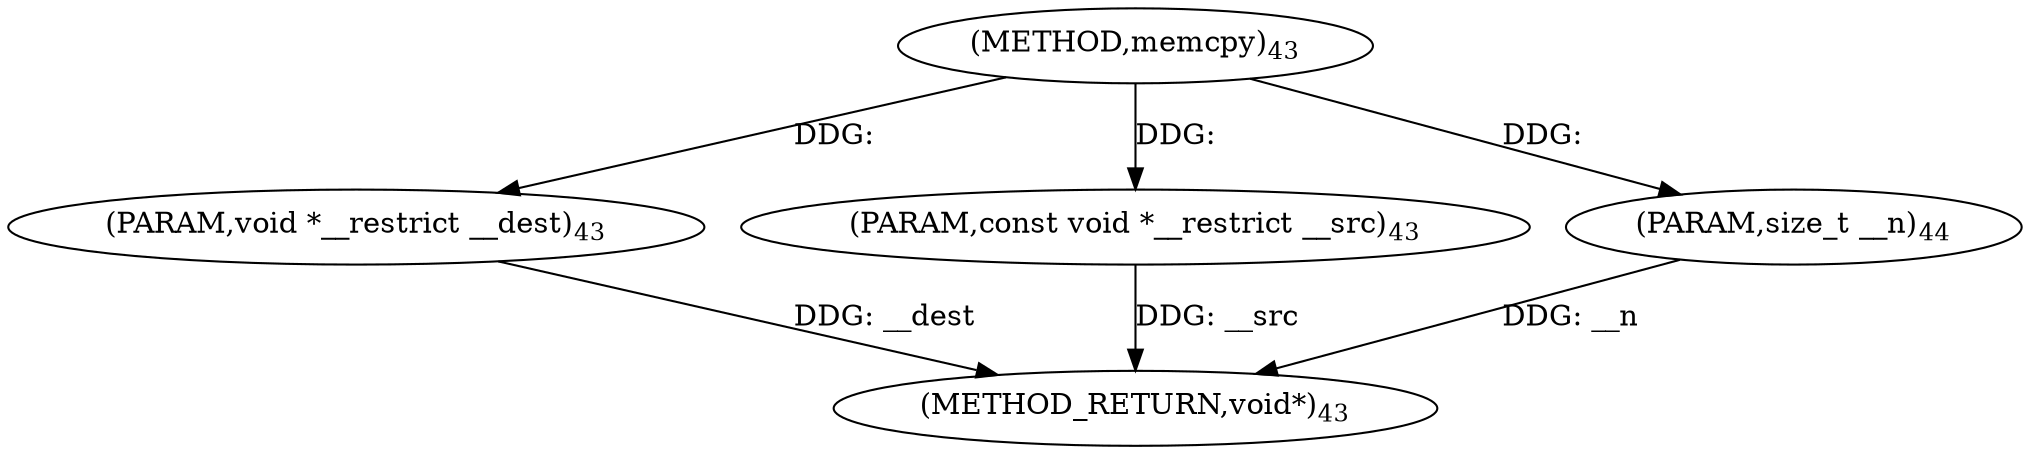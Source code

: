 digraph "memcpy" {  
"98740" [label = <(METHOD,memcpy)<SUB>43</SUB>> ]
"98744" [label = <(METHOD_RETURN,void*)<SUB>43</SUB>> ]
"98741" [label = <(PARAM,void *__restrict __dest)<SUB>43</SUB>> ]
"98742" [label = <(PARAM,const void *__restrict __src)<SUB>43</SUB>> ]
"98743" [label = <(PARAM,size_t __n)<SUB>44</SUB>> ]
  "98741" -> "98744"  [ label = "DDG: __dest"] 
  "98742" -> "98744"  [ label = "DDG: __src"] 
  "98743" -> "98744"  [ label = "DDG: __n"] 
  "98740" -> "98741"  [ label = "DDG: "] 
  "98740" -> "98742"  [ label = "DDG: "] 
  "98740" -> "98743"  [ label = "DDG: "] 
}

